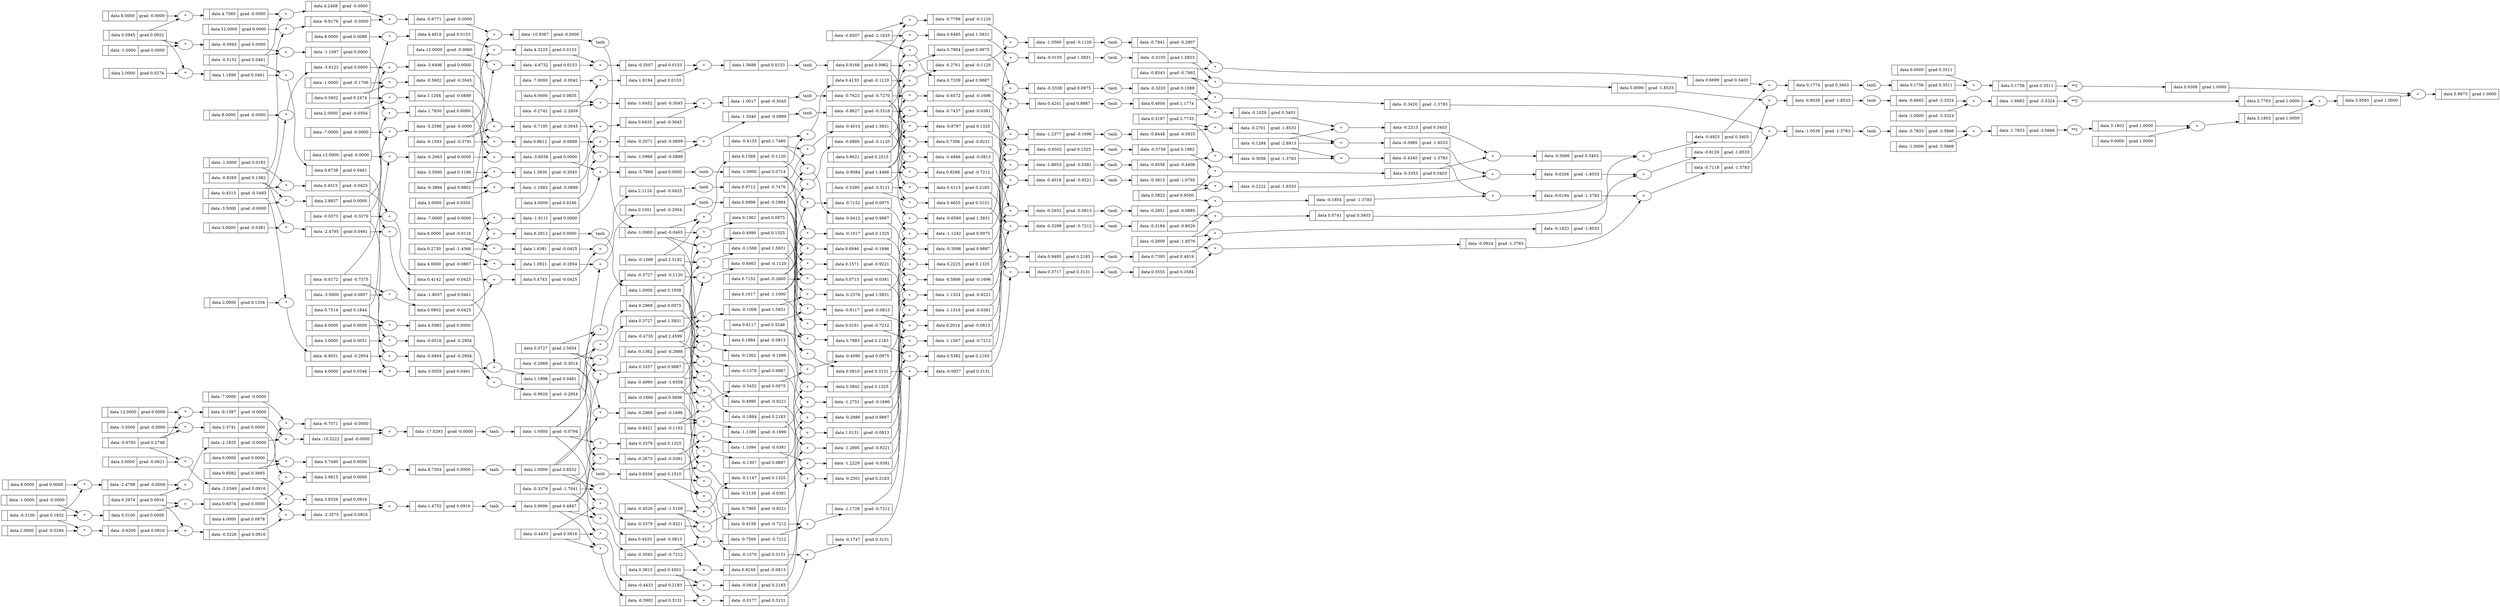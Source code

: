 digraph {
	graph [rankdir=LR]
	2348523422096 [label="{  | data -0.8117 | grad -0.0813 }" shape=record]
	"2348523422096*" [label="*"]
	"2348523422096*" -> 2348523422096
	2348523749840 [label="{  | data 4.7560 | grad -0.0000 }" shape=record]
	"2348523749840*" [label="*"]
	"2348523749840*" -> 2348523749840
	2348523750096 [label="{  | data -7.0000 | grad -0.0042 }" shape=record]
	2348523750224 [label="{  | data 8.7304 | grad 0.0000 }" shape=record]
	"2348523750224+" [label="+"]
	"2348523750224+" -> 2348523750224
	2348523750352 [label="{  | data 0.4241 | grad 0.9887 }" shape=record]
	"2348523750352+" [label="+"]
	"2348523750352+" -> 2348523750352
	2348523750480 [label="{  | data 2.3741 | grad 0.0000 }" shape=record]
	"2348523750480*" [label="*"]
	"2348523750480*" -> 2348523750480
	2348523750608 [label="{  | data -1.1242 | grad 0.0975 }" shape=record]
	"2348523750608+" [label="+"]
	"2348523750608+" -> 2348523750608
	2348523849040 [label="{  | data 2.0000 | grad -0.0504 }" shape=record]
	2348523750864 [label="{  | data 2.9815 | grad 0.0000 }" shape=record]
	"2348523750864+" [label="+"]
	"2348523750864+" -> 2348523750864
	2348523750992 [label="{  | data -0.1147 | grad 0.1325 }" shape=record]
	"2348523750992+" [label="+"]
	"2348523750992+" -> 2348523750992
	2348523751120 [label="{  | data 4.2408 | grad -0.0000 }" shape=record]
	"2348523751120+" [label="+"]
	"2348523751120+" -> 2348523751120
	2348523423632 [label="{  | data 1.0131 | grad -0.0813 }" shape=record]
	"2348523423632+" [label="+"]
	"2348523423632+" -> 2348523423632
	2348523751376 [label="{  | data -0.0937 | grad 0.3131 }" shape=record]
	"2348523751376+" [label="+"]
	"2348523751376+" -> 2348523751376
	2348523423760 [label="{  | data 0.0000 | grad 0.3511 }" shape=record]
	2348523751504 [label="{  | data 12.0000 | grad -0.0000 }" shape=record]
	2348523751760 [label="{  | data 0.3100 | grad 0.0000 }" shape=record]
	"2348523751760*" [label="*"]
	"2348523751760*" -> 2348523751760
	2348507040336 [label="{  | data 0.4142 | grad -0.0425 }" shape=record]
	"2348507040336+" [label="+"]
	"2348507040336+" -> 2348507040336
	2348523424912 [label="{  | data 0.0741 | grad 0.3403 }" shape=record]
	"2348523424912*" [label="*"]
	"2348523424912*" -> 2348523424912
	2348523752656 [label="{  | data 0.2969 | grad 0.0975 }" shape=record]
	"2348523752656*" [label="*"]
	"2348523752656*" -> 2348523752656
	2348523752720 [label="{  | data -4.6732 | grad 0.0153 }" shape=record]
	"2348523752720*" [label="*"]
	"2348523752720*" -> 2348523752720
	2348523425040 [label="{  | data 0.2014 | grad -0.0813 }" shape=record]
	"2348523425040+" [label="+"]
	"2348523425040+" -> 2348523425040
	2348523752784 [label="{  | data 0.3357 | grad 0.9887 }" shape=record]
	"2348523752784*" [label="*"]
	"2348523752784*" -> 2348523752784
	2348523425168 [label="{  | data 5.9873 | grad 1.0000 }" shape=record]
	"2348523425168+" [label="+"]
	"2348523425168+" -> 2348523425168
	2348523752912 [label="{  | data -0.4090 | grad 0.0975 }" shape=record]
	"2348523752912+" [label="+"]
	"2348523752912+" -> 2348523752912
	2348523425296 [label="{  | data -0.5666 | grad 0.3403 }" shape=record]
	"2348523425296+" [label="+"]
	"2348523425296+" -> 2348523425296
	2348523752976 [label="{  | data -1.0000 | grad 0.0714 }" shape=record]
	"2348523752976tanh" [label=tanh]
	"2348523752976tanh" -> 2348523752976
	2348523753040 [label="{  | data -1.1729 | grad -0.7212 }" shape=record]
	"2348523753040+" [label="+"]
	"2348523753040+" -> 2348523753040
	2348523753104 [label="{  | data -0.3184 | grad -0.8026 }" shape=record]
	"2348523753104tanh" [label=tanh]
	"2348523753104tanh" -> 2348523753104
	2348523753168 [label="{  | data -0.7833 | grad -3.5666 }" shape=record]
	"2348523753168tanh" [label=tanh]
	"2348523753168tanh" -> 2348523753168
	2348523753232 [label="{  | data 0.6074 | grad 0.0000 }" shape=record]
	"2348523753232+" [label="+"]
	"2348523753232+" -> 2348523753232
	2348523753296 [label="{  | data -0.3420 | grad -1.3783 }" shape=record]
	"2348523753296*" [label="*"]
	"2348523753296*" -> 2348523753296
	2348506877840 [label="{  | data -1.1097 | grad 0.0000 }" shape=record]
	"2348506877840+" [label="+"]
	"2348506877840+" -> 2348506877840
	2348523425744 [label="{  | data 0.1756 | grad 0.3511 }" shape=record]
	"2348523425744tanh" [label=tanh]
	"2348523425744tanh" -> 2348523425744
	2348509237264 [label="{  | data -0.6662 | grad -3.3324 }" shape=record]
	"2348509237264tanh" [label=tanh]
	"2348509237264tanh" -> 2348509237264
	2348523425808 [label="{  | data -0.3353 | grad 0.3403 }" shape=record]
	"2348523425808*" [label="*"]
	"2348523425808*" -> 2348523425808
	2348523753552 [label="{  | data 8.0000 | grad -0.0000 }" shape=record]
	2348523753616 [label="{  | data -1.1516 | grad -0.0381 }" shape=record]
	"2348523753616+" [label="+"]
	"2348523753616+" -> 2348523753616
	2348523753680 [label="{  | data -7.0000 | grad 0.0000 }" shape=record]
	2348523753744 [label="{  | data -7.0000 | grad -0.0000 }" shape=record]
	2348523753808 [label="{  | data -1.9111 | grad 0.0000 }" shape=record]
	"2348523753808*" [label="*"]
	"2348523753808*" -> 2348523753808
	2348523753872 [label="{  | data -1.8953 | grad -0.0381 }" shape=record]
	"2348523753872+" [label="+"]
	"2348523753872+" -> 2348523753872
	2348523426192 [label="{  | data -0.2313 | grad 0.3403 }" shape=record]
	"2348523426192+" [label="+"]
	"2348523426192+" -> 2348523426192
	2348523753936 [label="{  | data 0.0713 | grad -0.0381 }" shape=record]
	"2348523753936*" [label="*"]
	"2348523753936*" -> 2348523753936
	2348523754064 [label="{  | data 5.7490 | grad 0.0000 }" shape=record]
	"2348523754064*" [label="*"]
	"2348523754064*" -> 2348523754064
	2348523426384 [label="{  | data -0.1029 | grad 0.3403 }" shape=record]
	"2348523426384*" [label="*"]
	"2348523426384*" -> 2348523426384
	2348523754256 [label="{  | data -0.1854 | grad -1.3783 }" shape=record]
	"2348523754256*" [label="*"]
	"2348523754256*" -> 2348523754256
	2348523754320 [label="{  | data 8.0000 | grad 0.0086 }" shape=record]
	2348523754384 [label="{  | data -0.3338 | grad 0.0975 }" shape=record]
	"2348523754384+" [label="+"]
	"2348523754384+" -> 2348523754384
	2348523754448 [label="{  | data -0.3056 | grad -1.3783 }" shape=record]
	"2348523754448*" [label="*"]
	"2348523754448*" -> 2348523754448
	2348523754512 [label="{  | data -0.0177 | grad 0.3131 }" shape=record]
	"2348523754512+" [label="+"]
	"2348523754512+" -> 2348523754512
	2348523754704 [label="{  | data 6.0000 | grad 0.0000 }" shape=record]
	2348523754768 [label="{  | data -0.0924 | grad -1.3783 }" shape=record]
	"2348523754768*" [label="*"]
	"2348523754768*" -> 2348523754768
	2348523427152 [label="{  | data 0.1774 | grad 0.3403 }" shape=record]
	"2348523427152+" [label="+"]
	"2348523427152+" -> 2348523427152
	2348523754896 [label="{  | data -9.9179 | grad -0.0000 }" shape=record]
	"2348523754896*" [label="*"]
	"2348523754896*" -> 2348523754896
	2348523754960 [label="{  | data 12.0000 | grad 0.0000 }" shape=record]
	2348523755088 [label="{  | data -0.3299 | grad -0.7212 }" shape=record]
	"2348523755088+" [label="+"]
	"2348523755088+" -> 2348523755088
	2348523755216 [label="{  | data 0.9168 | grad 0.0962 }" shape=record]
	"2348523755216tanh" [label=tanh]
	"2348523755216tanh" -> 2348523755216
	2348523427536 [label="{  | data 0.1884 | grad -0.0813 }" shape=record]
	"2348523427536*" [label="*"]
	"2348523427536*" -> 2348523427536
	2348523427600 [label="{  | data -0.4946 | grad -0.0813 }" shape=record]
	"2348523427600*" [label="*"]
	"2348523427600*" -> 2348523427600
	2348523755344 [label="{  | data 0.0810 | grad 0.3131 }" shape=record]
	"2348523755344*" [label="*"]
	"2348523755344*" -> 2348523755344
	2348523427664 [label="{  | data 0.8248 | grad -0.0813 }" shape=record]
	"2348523427664+" [label="+"]
	"2348523427664+" -> 2348523427664
	2348523755408 [label="{  | data -1.1567 | grad -0.7212 }" shape=record]
	"2348523755408+" [label="+"]
	"2348523755408+" -> 2348523755408
	2348523427728 [label="{  | data -0.8787 | grad 0.1325 }" shape=record]
	"2348523427728*" [label="*"]
	"2348523427728*" -> 2348523427728
	2348523755472 [label="{  | data -10.9367 | grad -0.0000 }" shape=record]
	"2348523755472+" [label="+"]
	"2348523755472+" -> 2348523755472
	2348523755536 [label="{  | data -3.8558 | grad 0.0000 }" shape=record]
	"2348523755536+" [label="+"]
	"2348523755536+" -> 2348523755536
	2348512647248 [label="{  | data 0.6946 | grad -0.1696 }" shape=record]
	"2348512647248*" [label="*"]
	"2348512647248*" -> 2348512647248
	2348523755600 [label="{  | data -5.2596 | grad -0.0000 }" shape=record]
	"2348523755600*" [label="*"]
	"2348523755600*" -> 2348523755600
	2348523755664 [label="{  | data -0.1307 | grad 0.9887 }" shape=record]
	"2348523755664*" [label="*"]
	"2348523755664*" -> 2348523755664
	2348523755728 [label="{  | data -1.0000 | grad 0.0000 }" shape=record]
	2348523428048 [label="{  | data -0.7841 | grad -0.2907 }" shape=record]
	"2348523428048tanh" [label=tanh]
	"2348523428048tanh" -> 2348523428048
	2348523755792 [label="{  | data -0.4340 | grad -1.3783 }" shape=record]
	"2348523755792+" [label="+"]
	"2348523755792+" -> 2348523755792
	2348523755856 [label="{  | data -0.7118 | grad -1.3783 }" shape=record]
	"2348523755856+" [label="+"]
	"2348523755856+" -> 2348523755856
	2348523755920 [label="{  | data 0.3717 | grad 0.3131 }" shape=record]
	"2348523755920+" [label="+"]
	"2348523755920+" -> 2348523755920
	2348523428240 [label="{  | data -0.4925 | grad 0.3403 }" shape=record]
	"2348523428240+" [label="+"]
	"2348523428240+" -> 2348523428240
	2348523755984 [label="{  | data -5.6771 | grad -0.0000 }" shape=record]
	"2348523755984+" [label="+"]
	"2348523755984+" -> 2348523755984
	2348523756048 [label="{  | data -0.6194 | grad -1.3783 }" shape=record]
	"2348523756048+" [label="+"]
	"2348523756048+" -> 2348523756048
	2348523756176 [label="{  | data -0.5452 | grad 0.0975 }" shape=record]
	"2348523756176+" [label="+"]
	"2348523756176+" -> 2348523756176
	2348523756240 [label="{  | data -0.7569 | grad -0.7212 }" shape=record]
	"2348523756240+" [label="+"]
	"2348523756240+" -> 2348523756240
	2348523756304 [label="{  | data -0.7152 | grad 0.0975 }" shape=record]
	"2348523756304*" [label="*"]
	"2348523756304*" -> 2348523756304
	2348523756496 [label="{  | data -3.6122 | grad 0.0000 }" shape=record]
	"2348523756496*" [label="*"]
	"2348523756496*" -> 2348523756496
	2348523756560 [label="{  | data 0.0161 | grad -0.7212 }" shape=record]
	"2348523756560*" [label="*"]
	"2348523756560*" -> 2348523756560
	2348522150992 [label="{  | data 1.0000 | grad 0.1938 }" shape=record]
	"2348522150992tanh" [label=tanh]
	"2348522150992tanh" -> 2348522150992
	2348523756624 [label="{  | data 0.4655 | grad 0.3131 }" shape=record]
	"2348523756624*" [label="*"]
	"2348523756624*" -> 2348523756624
	2348523363536 [label="{  | data 0.2974 | grad 0.0916 }" shape=record]
	2348522151120 [label="{  | data 1.7830 | grad 0.0000 }" shape=record]
	"2348522151120+" [label="+"]
	"2348522151120+" -> 2348522151120
	2348523756816 [label="{  | data 0.3379 | grad 0.1325 }" shape=record]
	"2348523756816*" [label="*"]
	"2348523756816*" -> 2348523756816
	2348523756880 [label="{  | data 0.3555 | grad 0.3584 }" shape=record]
	"2348523756880tanh" [label=tanh]
	"2348523756880tanh" -> 2348523756880
	2348523756944 [label="{  | data 0.7904 | grad 0.0975 }" shape=record]
	"2348523756944*" [label="*"]
	"2348523756944*" -> 2348523756944
	2348523757008 [label="{  | data -0.1570 | grad 0.3131 }" shape=record]
	"2348523757008*" [label="*"]
	"2348523757008*" -> 2348523757008
	2348523757072 [label="{  | data 0.4004 | grad 1.1774 }" shape=record]
	"2348523757072tanh" [label=tanh]
	"2348523757072tanh" -> 2348523757072
	2348523757136 [label="{  | data -0.2063 | grad 0.0000 }" shape=record]
	"2348523757136*" [label="*"]
	"2348523757136*" -> 2348523757136
	2348523757264 [label="{  | data 0.7339 | grad 0.9887 }" shape=record]
	"2348523757264*" [label="*"]
	"2348523757264*" -> 2348523757264
	2348523429648 [label="{  | data -1.7833 | grad -3.5666 }" shape=record]
	"2348523429648+" [label="+"]
	"2348523429648+" -> 2348523429648
	2348523757328 [label="{  | data 8.0000 | grad -0.0000 }" shape=record]
	2348523429712 [label="{  | data 3.1802 | grad 1.0000 }" shape=record]
	"2348523429712+" [label="+"]
	"2348523429712+" -> 2348523429712
	2348523757392 [label="{  | data -0.3098 | grad 0.9887 }" shape=record]
	"2348523757392+" [label="+"]
	"2348523757392+" -> 2348523757392
	2348523757456 [label="{  | data 4.3225 | grad 0.0153 }" shape=record]
	"2348523757456+" [label="+"]
	"2348523757456+" -> 2348523757456
	2348523757584 [label="{  | data -1.1094 | grad -0.0381 }" shape=record]
	"2348523757584+" [label="+"]
	"2348523757584+" -> 2348523757584
	2348523757776 [label="{  | data 4.4818 | grad 0.0153 }" shape=record]
	"2348523757776*" [label="*"]
	"2348523757776*" -> 2348523757776
	2348523757904 [label="{  | data -0.0412 | grad 0.9887 }" shape=record]
	"2348523757904*" [label="*"]
	"2348523757904*" -> 2348523757904
	2348523758032 [label="{  | data -5.7669 | grad 0.0000 }" shape=record]
	"2348523758032+" [label="+"]
	"2348523758032+" -> 2348523758032
	2348523430352 [label="{  | data -0.7799 | grad -0.1120 }" shape=record]
	"2348523430352*" [label="*"]
	"2348523430352*" -> 2348523430352
	2348523856400 [label="{  | data 2.0000 | grad -0.0284 }" shape=record]
	2348523430416 [label="{  | data 0.6699 | grad 0.3403 }" shape=record]
	"2348523430416*" [label="*"]
	"2348523430416*" -> 2348523430416
	2348523430544 [label="{  | data -0.2761 | grad -0.1120 }" shape=record]
	"2348523430544+" [label="+"]
	"2348523430544+" -> 2348523430544
	2348523758288 [label="{  | data -0.5758 | grad 0.1982 }" shape=record]
	"2348523758288tanh" [label=tanh]
	"2348523758288tanh" -> 2348523758288
	2348522152720 [label="{  | data 6.2912 | grad 0.0000 }" shape=record]
	"2348522152720+" [label="+"]
	"2348522152720+" -> 2348522152720
	2348523758352 [label="{  | data -0.3220 | grad 0.1088 }" shape=record]
	"2348523758352tanh" [label=tanh]
	"2348523758352tanh" -> 2348523758352
	2348523758480 [label="{  | data -3.6496 | grad 0.0000 }" shape=record]
	"2348523758480+" [label="+"]
	"2348523758480+" -> 2348523758480
	2348523758544 [label="{  | data -0.3992 | grad 0.3131 }" shape=record]
	"2348523758544*" [label="*"]
	"2348523758544*" -> 2348523758544
	2348523758672 [label="{  | data -0.3507 | grad 0.0153 }" shape=record]
	"2348523758672+" [label="+"]
	"2348523758672+" -> 2348523758672
	2348523431056 [label="{  | data 0.0000 | grad 1.0000 }" shape=record]
	2348523431184 [label="{  | data -1.0000 | grad -3.3324 }" shape=record]
	2348523758864 [label="{  | data -0.9558 | grad -0.4406 }" shape=record]
	"2348523758864tanh" [label=tanh]
	"2348523758864tanh" -> 2348523758864
	2348523758928 [label="{  | data -1.2229 | grad -0.0381 }" shape=record]
	"2348523758928+" [label="+"]
	"2348523758928+" -> 2348523758928
	2348523431376 [label="{  | data 2.7763 | grad 1.0000 }" shape=record]
	"2348523431376**2" [label="**2"]
	"2348523431376**2" -> 2348523431376
	2348523759120 [label="{  | data -0.3043 | grad -0.7212 }" shape=record]
	"2348523759120*" [label="*"]
	"2348523759120*" -> 2348523759120
	2348523431440 [label="{  | data 0.0308 | grad 1.0000 }" shape=record]
	"2348523431440**2" [label="**2"]
	"2348523431440**2" -> 2348523431440
	2348523431568 [label="{  | data -1.0560 | grad -0.1120 }" shape=record]
	"2348523431568+" [label="+"]
	"2348523431568+" -> 2348523431568
	2348523431632 [label="{  | data -0.8463 | grad -0.1120 }" shape=record]
	"2348523431632+" [label="+"]
	"2348523431632+" -> 2348523431632
	2348523431696 [label="{  | data 3.1802 | grad 1.0000 }" shape=record]
	"2348523431696**2" [label="**2"]
	"2348523431696**2" -> 2348523431696
	2348523202384 [label="{  | data 12.0000 | grad 0.0000 }" shape=record]
	2348523759504 [label="{  | data -1.0000 | grad -0.0000 }" shape=record]
	2348523202448 [label="{  | data -10.3222 | grad -0.0000 }" shape=record]
	"2348523202448+" [label="+"]
	"2348523202448+" -> 2348523202448
	2348523431824 [label="{  | data -0.3727 | grad -0.1120 }" shape=record]
	"2348523431824*" [label="*"]
	"2348523431824*" -> 2348523431824
	2348523759568 [label="{  | data 12.0000 | grad -0.0060 }" shape=record]
	2348523431888 [label="{  | data -0.2932 | grad -0.0813 }" shape=record]
	"2348523431888+" [label="+"]
	"2348523431888+" -> 2348523431888
	2348523431952 [label="{  | data 5.9565 | grad 1.0000 }" shape=record]
	"2348523431952+" [label="+"]
	"2348523431952+" -> 2348523431952
	2348523759632 [label="{  | data -3.5000 | grad -0.0000 }" shape=record]
	2348523202640 [label="{  | data -7.0000 | grad -0.0000 }" shape=record]
	2348523432016 [label="{  | data -0.6562 | grad 0.1325 }" shape=record]
	"2348523432016+" [label="+"]
	"2348523432016+" -> 2348523432016
	2348523432144 [label="{  | data 0.1568 | grad -0.1120 }" shape=record]
	"2348523432144*" [label="*"]
	"2348523432144*" -> 2348523432144
	2348522154256 [label="{  | data -1.0000 | grad 0.0192 }" shape=record]
	2348523432208 [label="{  | data -0.2851 | grad -0.0885 }" shape=record]
	"2348523432208tanh" [label=tanh]
	"2348523432208tanh" -> 2348523432208
	2348523202960 [label="{  | data -8.1397 | grad -0.0000 }" shape=record]
	"2348523202960*" [label="*"]
	"2348523202960*" -> 2348523202960
	2348523432336 [label="{  | data 0.4433 | grad -0.0813 }" shape=record]
	"2348523432336*" [label="*"]
	"2348523432336*" -> 2348523432336
	2348523432592 [label="{  | data -1.6662 | grad -3.3324 }" shape=record]
	"2348523432592+" [label="+"]
	"2348523432592+" -> 2348523432592
	2348523203216 [label="{  | data 0.0090 | grad -1.8533 }" shape=record]
	"2348523203216*" [label="*"]
	"2348523203216*" -> 2348523203216
	2348518714000 [label="{  | data -0.5945 | grad 0.0000 }" shape=record]
	"2348518714000*" [label="*"]
	"2348518714000*" -> 2348518714000
	2348523203344 [label="{  | data -0.1923 | grad -1.8533 }" shape=record]
	"2348523203344*" [label="*"]
	"2348523203344*" -> 2348523203344
	2348523760528 [label="{  | data 0.1362 | grad 0.0975 }" shape=record]
	"2348523760528*" [label="*"]
	"2348523760528*" -> 2348523760528
	2348523203536 [label="{  | data 8.0000 | grad 0.0000 }" shape=record]
	2348523858960 [label="{  | data -1.1683 | grad -0.0899 }" shape=record]
	"2348523858960*" [label="*"]
	"2348523858960*" -> 2348523858960
	2348523760656 [label="{  | data 1.9194 | grad 0.0153 }" shape=record]
	"2348523760656*" [label="*"]
	"2348523760656*" -> 2348523760656
	2348523432976 [label="{  | data -0.6895 | grad -0.1120 }" shape=record]
	"2348523432976+" [label="+"]
	"2348523432976+" -> 2348523432976
	2348523859024 [label="{  | data 0.1001 | grad -0.2954 }" shape=record]
	"2348523859024+" [label="+"]
	"2348523859024+" -> 2348523859024
	2348523859088 [label="{  | data 3.0000 | grad 0.0350 }" shape=record]
	2348523760784 [label="{  | data 1.5688 | grad 0.0153 }" shape=record]
	"2348523760784+" [label="+"]
	"2348523760784+" -> 2348523760784
	2348523760912 [label="{  | data -1.0539 | grad -1.3783 }" shape=record]
	"2348523760912+" [label="+"]
	"2348523760912+" -> 2348523760912
	2348523859216 [label="{  | data 0.9612 | grad -0.0899 }" shape=record]
	"2348523859216+" [label="+"]
	"2348523859216+" -> 2348523859216
	2348523203856 [label="{  | data -2.1825 | grad -0.0000 }" shape=record]
	"2348523203856+" [label="+"]
	"2348523203856+" -> 2348523203856
	2348523859280 [label="{  | data -0.8627 | grad -0.3516 }" shape=record]
	"2348523859280tanh" [label=tanh]
	"2348523859280tanh" -> 2348523859280
	2348523859344 [label="{  | data 1.1204 | grad -0.0899 }" shape=record]
	"2348523859344*" [label="*"]
	"2348523859344*" -> 2348523859344
	2348523204176 [label="{  | data -6.7071 | grad -0.0000 }" shape=record]
	"2348523204176*" [label="*"]
	"2348523204176*" -> 2348523204176
	2348523859600 [label="{  | data 0.9006 | grad 0.4847 }" shape=record]
	"2348523859600tanh" [label=tanh]
	"2348523859600tanh" -> 2348523859600
	2348523859728 [label="{  | data -2.3575 | grad 0.0916 }" shape=record]
	"2348523859728+" [label="+"]
	"2348523859728+" -> 2348523859728
	2348523859920 [label="{  | data -2.0349 | grad 0.0916 }" shape=record]
	"2348523859920*" [label="*"]
	"2348523859920*" -> 2348523859920
	2348523204624 [label="{  | data -17.0293 | grad -0.0000 }" shape=record]
	"2348523204624+" [label="+"]
	"2348523204624+" -> 2348523204624
	2348523860240 [label="{  | data 0.8336 | grad 0.1510 }" shape=record]
	"2348523860240tanh" [label=tanh]
	"2348523860240tanh" -> 2348523860240
	2348523205008 [label="{  | data -0.2222 | grad -1.8533 }" shape=record]
	"2348523205008*" [label="*"]
	"2348523205008*" -> 2348523205008
	2348523762192 [label="{  | data -0.1135 | grad -0.0381 }" shape=record]
	"2348523762192*" [label="*"]
	"2348523762192*" -> 2348523762192
	2348523205136 [label="{  | data -1.0000 | grad -0.0794 }" shape=record]
	"2348523205136tanh" [label=tanh]
	"2348523205136tanh" -> 2348523205136
	2348523860560 [label="{  | data -0.6200 | grad 0.0916 }" shape=record]
	"2348523860560*" [label="*"]
	"2348523860560*" -> 2348523860560
	2348523762320 [label="{  | data 1.0000 | grad 0.8552 }" shape=record]
	"2348523762320tanh" [label=tanh]
	"2348523762320tanh" -> 2348523762320
	2348523434640 [label="{  | data 0.4133 | grad -0.1120 }" shape=record]
	"2348523434640*" [label="*"]
	"2348523434640*" -> 2348523434640
	2348522156816 [label="{  | data 0.9712 | grad -0.7476 }" shape=record]
	"2348522156816tanh" [label=tanh]
	"2348522156816tanh" -> 2348522156816
	2348523356112 [label="{  | data 0.9495 | grad 0.2183 }" shape=record]
	"2348523356112+" [label="+"]
	"2348523356112+" -> 2348523356112
	2348523762448 [label="{  | data -0.4159 | grad -0.7212 }" shape=record]
	"2348523762448*" [label="*"]
	"2348523762448*" -> 2348523762448
	2348523205456 [label="{  | data -0.8129 | grad -1.8533 }" shape=record]
	"2348523205456+" [label="+"]
	"2348523205456+" -> 2348523205456
	2348512523152 [label="{  | data -0.6783 | grad 0.2748 }" shape=record]
	2348523205648 [label="{  | data -0.8039 | grad -1.8533 }" shape=record]
	"2348523205648+" [label="+"]
	"2348523205648+" -> 2348523205648
	2348523762704 [label="{  | data -0.2673 | grad -0.0381 }" shape=record]
	"2348523762704*" [label="*"]
	"2348523762704*" -> 2348523762704
	2348523435152 [label="{  | data 0.1756 | grad 0.3511 }" shape=record]
	"2348523435152+" [label="+"]
	"2348523435152+" -> 2348523435152
	2348523205840 [label="{  | data -0.6206 | grad -1.8533 }" shape=record]
	"2348523205840+" [label="+"]
	"2348523205840+" -> 2348523205840
	2348523861200 [label="{  | data 1.4752 | grad 0.0916 }" shape=record]
	"2348523861200+" [label="+"]
	"2348523861200+" -> 2348523861200
	2348523763088 [label="{  | data 0.8268 | grad -0.7212 }" shape=record]
	"2348523763088*" [label="*"]
	"2348523763088*" -> 2348523763088
	2348523861456 [label="{  | data -1.0000 | grad -3.5666 }" shape=record]
	2348522157584 [label="{  | data 2.8927 | grad 0.0000 }" shape=record]
	"2348522157584*" [label="*"]
	"2348522157584*" -> 2348522157584
	2348523763344 [label="{  | data -0.1378 | grad 0.9887 }" shape=record]
	"2348523763344+" [label="+"]
	"2348523763344+" -> 2348523763344
	2348523861712 [label="{  | data 3.8326 | grad 0.0916 }" shape=record]
	"2348523861712*" [label="*"]
	"2348523861712*" -> 2348523861712
	2348512655248 [label="{  | data -0.5806 | grad -0.1696 }" shape=record]
	"2348512655248+" [label="+"]
	"2348512655248+" -> 2348512655248
	2348523861968 [label="{  | data 3.0000 | grad -0.0621 }" shape=record]
	2348523862032 [label="{  | data 4.0000 | grad -0.0807 }" shape=record]
	2348523763728 [label="{  | data -0.7437 | grad -0.0381 }" shape=record]
	"2348523763728*" [label="*"]
	"2348523763728*" -> 2348523763728
	2348523763856 [label="{  | data -0.1747 | grad 0.3131 }" shape=record]
	"2348523763856+" [label="+"]
	"2348523763856+" -> 2348523763856
	2348523763984 [label="{  | data -0.2686 | grad 0.9887 }" shape=record]
	"2348523763984+" [label="+"]
	"2348523763984+" -> 2348523763984
	2348523862416 [label="{  | data -0.9920 | grad -0.2954 }" shape=record]
	"2348523862416+" [label="+"]
	"2348523862416+" -> 2348523862416
	2348523862480 [label="{  | data -0.0516 | grad -0.2954 }" shape=record]
	"2348523862480*" [label="*"]
	"2348523862480*" -> 2348523862480
	2348523862608 [label="{  | data 3.0000 | grad 0.0051 }" shape=record]
	2348523207312 [label="{  | data -2.4799 | grad -0.0000 }" shape=record]
	"2348523207312*" [label="*"]
	"2348523207312*" -> 2348523207312
	2348523862672 [label="{  | data -0.9031 | grad -0.2954 }" shape=record]
	"2348523862672*" [label="*"]
	"2348523862672*" -> 2348523862672
	2348523862736 [label="{  | data 2.0000 | grad 0.1334 }" shape=record]
	2348523207376 [label="{  | data -1.0000 | grad -0.0465 }" shape=record]
	"2348523207376tanh" [label=tanh]
	"2348523207376tanh" -> 2348523207376
	2348523862800 [label="{  | data 1.0921 | grad -0.2954 }" shape=record]
	"2348523862800*" [label="*"]
	"2348523862800*" -> 2348523862800
	2348523862864 [label="{  | data -0.9404 | grad -0.2954 }" shape=record]
	"2348523862864+" [label="+"]
	"2348523862864+" -> 2348523862864
	2348523862992 [label="{  | data 2.0000 | grad 0.0274 }" shape=record]
	2348523764752 [label="{  | data -1.3040 | grad -0.0899 }" shape=record]
	"2348523764752+" [label="+"]
	"2348523764752+" -> 2348523764752
	2348523863056 [label="{  | data 1.1998 | grad 0.0461 }" shape=record]
	"2348523863056+" [label="+"]
	"2348523863056+" -> 2348523863056
	2348523863120 [label="{  | data 0.0998 | grad -0.2984 }" shape=record]
	"2348523863120tanh" [label=tanh]
	"2348523863120tanh" -> 2348523863120
	2348523207952 [label="{  | data -0.2701 | grad -1.8533 }" shape=record]
	"2348523207952*" [label="*"]
	"2348523207952*" -> 2348523207952
	2348523863376 [label="{  | data -0.3226 | grad 0.0916 }" shape=record]
	"2348523863376+" [label="+"]
	"2348523863376+" -> 2348523863376
	2348523863440 [label="{  | data 0.6738 | grad 0.0461 }" shape=record]
	"2348523863440+" [label="+"]
	"2348523863440+" -> 2348523863440
	2348523208208 [label="{  | data -0.3985 | grad -1.8533 }" shape=record]
	"2348523208208+" [label="+"]
	"2348523208208+" -> 2348523208208
	2348523863568 [label="{  | data 3.0055 | grad 0.0461 }" shape=record]
	"2348523863568*" [label="*"]
	"2348523863568*" -> 2348523863568
	2348523863632 [label="{  | data -2.4795 | grad 0.0461 }" shape=record]
	"2348523863632*" [label="*"]
	"2348523863632*" -> 2348523863632
	2348522159824 [label="{  | data 4.5082 | grad 0.0000 }" shape=record]
	"2348522159824*" [label="*"]
	"2348522159824*" -> 2348522159824
	2348523863760 [label="{  | data 1.1890 | grad 0.0461 }" shape=record]
	"2348523863760*" [label="*"]
	"2348523863760*" -> 2348523863760
	2348523372304 [label="{  | data 0.9582 | grad 0.3665 }" shape=record]
	2348523863824 [label="{  | data 3.0000 | grad -0.0381 }" shape=record]
	2348523372368 [label="{  | data -0.3100 | grad 0.1832 }" shape=record]
	2348523863888 [label="{  | data -1.8057 | grad 0.0461 }" shape=record]
	"2348523863888+" [label="+"]
	"2348523863888+" -> 2348523863888
	2348523863952 [label="{  | data 4.0000 | grad 0.0878 }" shape=record]
	2348522160016 [label="{  | data -3.5000 | grad -0.0000 }" shape=record]
	2348523864016 [label="{  | data 4.0000 | grad 0.0346 }" shape=record]
	2348522160080 [label="{  | data 6.0000 | grad 0.0000 }" shape=record]
	2348519047312 [label="{  | data -0.5152 | grad 0.0461 }" shape=record]
	2348523307472 [label="{  | data -1.0000 | grad -0.1706 }" shape=record]
	2348518819408 [label="{  | data 0.2730 | grad -1.4366 }" shape=record]
	2348507940816 [label="{  | data -0.8265 | grad 0.1382 }" shape=record]
	2348523309136 [label="{  | data -1.2751 | grad -0.1696 }" shape=record]
	"2348523309136+" [label="+"]
	"2348523309136+" -> 2348523309136
	2348522523088 [label="{  | data -0.8421 | grad -0.1102 }" shape=record]
	2348522523216 [label="{  | data 0.5602 | grad 0.2474 }" shape=record]
	2348523309648 [label="{  | data -0.7195 | grad -0.3045 }" shape=record]
	"2348523309648+" [label="+"]
	"2348523309648+" -> 2348523309648
	2348522523728 [label="{  | data -0.1593 | grad -0.3791 }" shape=record]
	2348518821456 [label="{  | data -0.0373 | grad -0.3379 }" shape=record]
	2348522525008 [label="{  | data -0.2742 | grad -2.2939 }" shape=record]
	2348523311440 [label="{  | data -0.2969 | grad -0.1696 }" shape=record]
	"2348523311440*" [label="*"]
	"2348523311440*" -> 2348523311440
	2348522525200 [label="{  | data -0.3379 | grad -1.7041 }" shape=record]
	2348507943504 [label="{  | data 0.5945 | grad 0.0922 }" shape=record]
	2348522525328 [label="{  | data 0.1617 | grad -1.1000 }" shape=record]
	2348522525392 [label="{  | data -0.2969 | grad -0.3014 }" shape=record]
	2348518954256 [label="{  | data 0.4990 | grad 0.1325 }" shape=record]
	"2348518954256*" [label="*"]
	"2348518954256*" -> 2348518954256
	2348518889552 [label="{  | data 4.0000 | grad 0.0246 }" shape=record]
	2348518955344 [label="{  | data 0.3842 | grad 0.1325 }" shape=record]
	"2348518955344+" [label="+"]
	"2348518955344+" -> 2348518955344
	2348518955856 [label="{  | data -0.1617 | grad 0.1325 }" shape=record]
	"2348518955856*" [label="*"]
	"2348518955856*" -> 2348518955856
	2348523314064 [label="{  | data -1.6452 | grad -0.3045 }" shape=record]
	"2348523314064*" [label="*"]
	"2348523314064*" -> 2348523314064
	2348523314512 [label="{  | data 6.0000 | grad 0.0835 }" shape=record]
	2348522528592 [label="{  | data -0.4433 | grad 0.5816 }" shape=record]
	2348523315408 [label="{  | data 0.0602 | grad -0.0425 }" shape=record]
	"2348523315408*" [label="*"]
	"2348523315408*" -> 2348523315408
	2348523315728 [label="{  | data -3.5000 | grad 0.1186 }" shape=record]
	2348523315984 [label="{  | data -3.5000 | grad 0.0007 }" shape=record]
	2348523643792 [label="{  | data 0.2225 | grad 0.1325 }" shape=record]
	"2348523643792+" [label="+"]
	"2348523643792+" -> 2348523643792
	2348523316560 [label="{  | data 0.6435 | grad -0.3045 }" shape=record]
	"2348523316560+" [label="+"]
	"2348523316560+" -> 2348523316560
	2348522530128 [label="{  | data -0.1362 | grad -0.2988 }" shape=record]
	2348523316624 [label="{  | data 1.6381 | grad -0.0425 }" shape=record]
	"2348523316624*" [label="*"]
	"2348523316624*" -> 2348523316624
	2348522530192 [label="{  | data 0.7152 | grad -0.2660 }" shape=record]
	2348522531088 [label="{  | data 0.8117 | grad 0.3246 }" shape=record]
	2348485863760 [label="{  | data 0.4515 | grad -0.0425 }" shape=record]
	"2348485863760*" [label="*"]
	"2348485863760*" -> 2348485863760
	2348523317968 [label="{  | data 1.3630 | grad -0.3045 }" shape=record]
	"2348523317968*" [label="*"]
	"2348523317968*" -> 2348523317968
	2348522531856 [label="{  | data -0.3894 | grad 0.9801 }" shape=record]
	2348522532688 [label="{  | data -0.9584 | grad 1.4466 }" shape=record]
	2348523352080 [label="{  | data -0.2600 | grad -1.9576 }" shape=record]
	2348522532880 [label="{  | data -0.4990 | grad -1.6558 }" shape=record]
	2348523352208 [label="{  | data -0.1568 | grad 2.5192 }" shape=record]
	2348523352272 [label="{  | data -0.2501 | grad 0.2183 }" shape=record]
	"2348523352272+" [label="+"]
	"2348523352272+" -> 2348523352272
	2348522533072 [label="{  | data -0.1884 | grad 0.5606 }" shape=record]
	2348523352336 [label="{  | data -0.7905 | grad -0.9221 }" shape=record]
	"2348523352336+" [label="+"]
	"2348523352336+" -> 2348523352336
	2348523319696 [label="{  | data 6.0000 | grad -0.0116 }" shape=record]
	2348523352464 [label="{  | data -0.8507 | grad -2.1625 }" shape=record]
	2348523352528 [label="{  | data 0.3197 | grad 2.7735 }" shape=record]
	2348523352720 [label="{  | data 0.3727 | grad 1.5831 }" shape=record]
	"2348523352720*" [label="*"]
	"2348523352720*" -> 2348523352720
	2348523352784 [label="{  | data -0.4735 | grad 2.4599 }" shape=record]
	2348518896400 [label="{  | data -1.0968 | grad -0.0899 }" shape=record]
	"2348518896400*" [label="*"]
	"2348518896400*" -> 2348518896400
	2348523320144 [label="{  | data -0.1362 | grad -0.1696 }" shape=record]
	"2348523320144*" [label="*"]
	"2348523320144*" -> 2348523320144
	2348523352976 [label="{  | data 0.6485 | grad 1.5831 }" shape=record]
	"2348523352976*" [label="*"]
	"2348523352976*" -> 2348523352976
	2348523353040 [label="{  | data 0.5823 | grad 0.9500 }" shape=record]
	2348523353296 [label="{  | data -0.4990 | grad -0.9221 }" shape=record]
	"2348523353296*" [label="*"]
	"2348523353296*" -> 2348523353296
	2348523353424 [label="{  | data -0.4018 | grad -0.9221 }" shape=record]
	"2348523353424+" [label="+"]
	"2348523353424+" -> 2348523353424
	2348523353488 [label="{  | data -0.4433 | grad 0.2183 }" shape=record]
	"2348523353488*" [label="*"]
	"2348523353488*" -> 2348523353488
	2348523353552 [label="{  | data 0.3727 | grad 2.5854 }" shape=record]
	2348523320784 [label="{  | data -0.8448 | grad -0.5925 }" shape=record]
	"2348523320784tanh" [label=tanh]
	"2348523320784tanh" -> 2348523320784
	2348523353616 [label="{  | data -0.3379 | grad -0.9221 }" shape=record]
	"2348523353616*" [label="*"]
	"2348523353616*" -> 2348523353616
	2348522534480 [label="{  | data -0.5395 | grad -0.5111 }" shape=record]
	2348523353680 [label="{  | data -0.3815 | grad -1.0792 }" shape=record]
	"2348523353680tanh" [label=tanh]
	"2348523353680tanh" -> 2348523353680
	2348523353744 [label="{  | data -0.4133 | grad 1.7480 }" shape=record]
	2348523353872 [label="{  | data -0.1008 | grad 1.5831 }" shape=record]
	"2348523353872+" [label="+"]
	"2348523353872+" -> 2348523353872
	2348523354000 [label="{  | data -0.1568 | grad 1.5831 }" shape=record]
	"2348523354000*" [label="*"]
	"2348523354000*" -> 2348523354000
	2348522534864 [label="{  | data 0.8621 | grad 0.2515 }" shape=record]
	2348523354064 [label="{  | data 0.7306 | grad -0.9221 }" shape=record]
	"2348523354064*" [label="*"]
	"2348523354064*" -> 2348523354064
	2348523354128 [label="{  | data 0.7883 | grad 0.2183 }" shape=record]
	"2348523354128*" [label="*"]
	"2348523354128*" -> 2348523354128
	2348523321488 [label="{  | data -1.1389 | grad -0.1696 }" shape=record]
	"2348523321488+" [label="+"]
	"2348523321488+" -> 2348523321488
	2348523321616 [label="{  | data 0.4743 | grad -0.0425 }" shape=record]
	"2348523321616+" [label="+"]
	"2348523321616+" -> 2348523321616
	2348519061776 [label="{  | data -0.4515 | grad -0.5483 }" shape=record]
	2348523321744 [label="{  | data -0.5602 | grad -0.3045 }" shape=record]
	"2348523321744*" [label="*"]
	"2348523321744*" -> 2348523321744
	2348523354512 [label="{  | data 0.4113 | grad 0.2183 }" shape=record]
	"2348523354512*" [label="*"]
	"2348523354512*" -> 2348523354512
	2348523354576 [label="{  | data 0.5382 | grad 0.2183 }" shape=record]
	"2348523354576+" [label="+"]
	"2348523354576+" -> 2348523354576
	2348522535376 [label="{  | data -0.4526 | grad -1.5109 }" shape=record]
	2348523354640 [label="{  | data -0.4014 | grad 1.5831 }" shape=record]
	"2348523354640*" [label="*"]
	"2348523354640*" -> 2348523354640
	2348523321872 [label="{  | data -0.7623 | grad -0.7270 }" shape=record]
	"2348523321872tanh" [label=tanh]
	"2348523321872tanh" -> 2348523321872
	2348523354704 [label="{  | data 0.1571 | grad -0.9221 }" shape=record]
	"2348523354704*" [label="*"]
	"2348523354704*" -> 2348523354704
	2348523354768 [label="{  | data -0.1884 | grad 0.2183 }" shape=record]
	"2348523354768*" [label="*"]
	"2348523354768*" -> 2348523354768
	2348518865552 [label="{  | data -0.6572 | grad -0.1696 }" shape=record]
	"2348518865552*" [label="*"]
	"2348518865552*" -> 2348518865552
	2348518898320 [label="{  | data -0.2071 | grad -0.0899 }" shape=record]
	"2348518898320+" [label="+"]
	"2348518898320+" -> 2348518898320
	2348523354832 [label="{  | data -0.0105 | grad 1.5831 }" shape=record]
	"2348523354832+" [label="+"]
	"2348523354832+" -> 2348523354832
	2348523322064 [label="{  | data -1.0017 | grad -0.3045 }" shape=record]
	"2348523322064+" [label="+"]
	"2348523322064+" -> 2348523322064
	2348523354896 [label="{  | data -1.1324 | grad -0.9221 }" shape=record]
	"2348523354896+" [label="+"]
	"2348523354896+" -> 2348523354896
	2348523354960 [label="{  | data -1.2377 | grad -0.1696 }" shape=record]
	"2348523354960+" [label="+"]
	"2348523354960+" -> 2348523354960
	2348523322256 [label="{  | data 2.1124 | grad -0.0425 }" shape=record]
	"2348523322256+" [label="+"]
	"2348523322256+" -> 2348523322256
	2348519062416 [label="{  | data 0.7514 | grad 0.1844 }" shape=record]
	2348523355024 [label="{  | data -0.0618 | grad 0.2183 }" shape=record]
	"2348523355024+" [label="+"]
	"2348523355024+" -> 2348523355024
	2348523355088 [label="{  | data 0.3815 | grad 0.4501 }" shape=record]
	2348523355216 [label="{  | data -0.0105 | grad 1.5833 }" shape=record]
	"2348523355216tanh" [label=tanh]
	"2348523355216tanh" -> 2348523355216
	2348523355280 [label="{  | data -0.6590 | grad 1.5831 }" shape=record]
	"2348523355280+" [label="+"]
	"2348523355280+" -> 2348523355280
	2348523355408 [label="{  | data -1.2895 | grad -0.9221 }" shape=record]
	"2348523355408+" [label="+"]
	"2348523355408+" -> 2348523355408
	2348523355472 [label="{  | data 0.7395 | grad 0.4819 }" shape=record]
	"2348523355472tanh" [label=tanh]
	"2348523355472tanh" -> 2348523355472
	2348523355728 [label="{  | data -0.2576 | grad 1.5831 }" shape=record]
	"2348523355728+" [label="+"]
	"2348523355728+" -> 2348523355728
	2348523355856 [label="{  | data -0.8543 | grad -0.7992 }" shape=record]
	2348523355984 [label="{  | data -0.1284 | grad -2.8913 }" shape=record]
	2348519063504 [label="{  | data -0.0172 | grad -0.7375 }" shape=record]
	2348523207376 -> "2348523427536*"
	2348523759504 -> "2348523751760*"
	2348523750352 -> "2348523757072tanh"
	2348523430544 -> "2348523431568+"
	2348522525200 -> "2348523756816*"
	2348523752720 -> "2348523758672+"
	2348512655248 -> "2348523354960+"
	2348507940816 -> "2348522157584*"
	2348523311440 -> "2348523321488+"
	2348523859600 -> "2348523762704*"
	2348523354704 -> "2348523354896+"
	2348523204176 -> "2348523204624+"
	2348522156816 -> "2348512647248*"
	2348523859600 -> "2348523752784*"
	2348523856400 -> "2348523860560*"
	2348523422096 -> "2348523425040+"
	2348523372368 -> "2348523860560*"
	2348523321616 -> "2348523322256+"
	2348523756496 -> "2348523758480+"
	2348523755664 -> "2348523763984+"
	2348523762320 -> "2348523352720*"
	2348518714000 -> "2348506877840+"
	2348523758672 -> "2348523760784+"
	2348519063504 -> "2348523757136*"
	2348523760784 -> "2348523755216tanh"
	2348523208208 -> "2348523205840+"
	2348523750608 -> "2348523754384+"
	2348523755600 -> "2348523755472+"
	2348523354960 -> "2348523320784tanh"
	2348523372368 -> "2348523207312*"
	2348519047312 -> "2348523751120+"
	2348522530128 -> "2348523762192*"
	2348523355472 -> "2348523203344*"
	2348523759120 -> "2348523756240+"
	2348523355216 -> "2348523203216*"
	2348523205840 -> "2348523205456+"
	2348523755536 -> "2348523758032+"
	2348523355728 -> "2348523355280+"
	2348522534864 -> "2348518865552*"
	2348522523216 -> "2348523321744*"
	2348523355088 -> "2348523427664+"
	2348523352208 -> "2348523432144*"
	2348522533072 -> "2348523757008*"
	2348523363536 -> "2348523203856+"
	2348522525008 -> "2348523760656*"
	2348523863824 -> "2348523863632*"
	2348523757136 -> "2348523755536+"
	2348523352784 -> "2348523431632+"
	2348523754448 -> "2348523755792+"
	2348523754064 -> "2348523750224+"
	2348523750096 -> "2348523760656*"
	2348523321872 -> "2348523352976*"
	2348523752656 -> "2348523756176+"
	2348523427600 -> "2348523431888+"
	2348523353552 -> "2348523431824*"
	2348523756816 -> "2348523750992+"
	2348523353040 -> "2348523205008*"
	2348523353488 -> "2348523355024+"
	2348523354640 -> "2348523355280+"
	2348523764752 -> "2348523859280tanh"
	2348523763856 -> "2348523751376+"
	2348523863120 -> "2348523756560*"
	2348518955344 -> "2348523643792+"
	2348523202384 -> "2348523202960*"
	2348523756304 -> "2348523750608+"
	2348523758928 -> "2348523753616+"
	2348522152720 -> "2348522150992tanh"
	2348523203536 -> "2348523207312*"
	2348522532880 -> "2348518954256*"
	2348523864016 -> "2348523863568*"
	2348523862032 -> "2348523862800*"
	2348523203216 -> "2348523205648+"
	2348523352720 -> "2348523353872+"
	2348523859920 -> "2348523859728+"
	2348523753040 -> "2348523755408+"
	2348523435152 -> "2348523431440**2"
	2348509237264 -> "2348523432592+"
	2348523758032 -> "2348523752976tanh"
	2348523754512 -> "2348523763856+"
	2348523372304 -> "2348523861712*"
	2348523860240 -> "2348523757008*"
	2348523758544 -> "2348523754512+"
	2348523859280 -> "2348523756624*"
	2348523352080 -> "2348523754768*"
	2348523755344 -> "2348523751376+"
	2348523863632 -> "2348523863888+"
	2348523754256 -> "2348523756048+"
	2348523205136 -> "2348523432336*"
	2348523430416 -> "2348523427152+"
	2348523355984 -> "2348523755792+"
	2348523757776 -> "2348523757456+"
	2348523760528 -> "2348523752912+"
	2348523763984 -> "2348523757392+"
	2348522531088 -> "2348523354128*"
	2348523863760 -> "2348523863440+"
	2348523353744 -> "2348523757904*"
	2348522530192 -> "2348512647248*"
	2348523431440 -> "2348523425168+"
	2348523353616 -> "2348523352336+"
	2348523861712 -> "2348523861200+"
	2348522523728 -> "2348523309648+"
	2348522525008 -> "2348523314064*"
	2348523320784 -> "2348523207952*"
	2348523863120 -> "2348523757904*"
	2348519063504 -> "2348523862480*"
	2348523431888 -> "2348523432208tanh"
	2348523755920 -> "2348523756880tanh"
	2348518819408 -> "2348523862800*"
	2348523352976 -> "2348523354832+"
	2348518954256 -> "2348518955344+"
	2348523432976 -> "2348523430544+"
	2348522535376 -> "2348523756240+"
	2348522525200 -> "2348523353616*"
	2348523205136 -> "2348523752656*"
	2348522533072 -> "2348523354768*"
	2348522534480 -> "2348523427600*"
	2348523859088 -> "2348523858960*"
	2348519047312 -> "2348523863440+"
	2348523321488 -> "2348523309136+"
	2348523204624 -> "2348523205136tanh"
	2348523862800 -> "2348523859024+"
	2348523428048 -> "2348523430416*"
	2348523860240 -> "2348523762448*"
	2348523863376 -> "2348523859728+"
	2348523759632 -> "2348523750480*"
	2348518819408 -> "2348523753808*"
	2348523425040 -> "2348523431888+"
	2348523432592 -> "2348523431376**2"
	2348522525392 -> "2348523311440*"
	2348523863888 -> "2348523863056+"
	2348523755472 -> "2348523207376tanh"
	2348523205136 -> "2348523756816*"
	2348523762704 -> "2348523757584+"
	2348522525200 -> "2348523759120*"
	2348523353040 -> "2348523425808*"
	2348523354512 -> "2348523356112+"
	2348523315408 -> "2348523321616+"
	2348523423632 -> "2348523425040+"
	2348519061776 -> "2348523756496*"
	2348523352208 -> "2348523755664*"
	2348522523216 -> "2348523859344*"
	2348523754704 -> "2348523754064*"
	2348523309648 -> "2348523316560+"
	2348523426192 -> "2348523425296+"
	2348523207312 -> "2348523203856+"
	2348523314512 -> "2348523314064*"
	2348523372304 -> "2348523754064*"
	2348523431952 -> "2348523425168+"
	2348522523088 -> "2348523321488+"
	2348523353040 -> "2348523754256*"
	2348523753232 -> "2348523750864+"
	2348523760656 -> "2348523760784+"
	2348523753808 -> "2348523758032+"
	2348523352784 -> "2348523763344+"
	2348523202448 -> "2348523204624+"
	2348523753680 -> "2348523753808*"
	2348523756240 -> "2348523753040+"
	2348522151120 -> "2348522152720+"
	2348523352080 -> "2348523424912*"
	2348523861968 -> "2348523859920*"
	2348523751120 -> "2348523755984+"
	2348522160080 -> "2348522159824*"
	2348523427152 -> "2348523425744tanh"
	2348507943504 -> "2348523749840*"
	2348523756944 -> "2348523754384+"
	2348522532688 -> "2348523763088*"
	2348523752976 -> "2348523434640*"
	2348522531088 -> "2348523422096*"
	2348523423760 -> "2348523435152+"
	2348523762448 -> "2348523753040+"
	2348522532688 -> "2348523427728*"
	2348523425296 -> "2348523428240+"
	2348523352464 -> "2348523352976*"
	2348522523088 -> "2348523756176+"
	2348523754384 -> "2348523758352tanh"
	2348523431696 -> "2348523429712+"
	2348523860240 -> "2348523755664*"
	2348518821456 -> "2348523862864+"
	2348523352080 -> "2348523203344*"
	2348523356112 -> "2348523355472tanh"
	2348523755216 -> "2348523756944*"
	2348523861456 -> "2348523429648+"
	2348523750480 -> "2348523750864+"
	2348523322064 -> "2348523321872tanh"
	2348522154256 -> "2348485863760*"
	2348518821456 -> "2348523758480+"
	2348523353744 -> "2348523354640*"
	2348522525392 -> "2348523752656*"
	2348523428240 -> "2348523427152+"
	2348523862992 -> "2348523863760*"
	2348523352464 -> "2348523757264*"
	2348523862864 -> "2348523862416+"
	2348518889552 -> "2348518896400*"
	2348523432208 -> "2348523424912*"
	2348522150992 -> "2348523353296*"
	2348522530128 -> "2348523760528*"
	2348523863120 -> "2348523755344*"
	2348523321744 -> "2348523309648+"
	2348523859216 -> "2348518898320+"
	2348523755216 -> "2348523430352*"
	2348522525328 -> "2348518955856*"
	2348523750992 -> "2348518955344+"
	2348523762320 -> "2348523311440*"
	2348523431824 -> "2348523431632+"
	2348522530192 -> "2348523753936*"
	2348523754768 -> "2348523755856+"
	2348523202960 -> "2348523202448+"
	2348523752784 -> "2348523763344+"
	2348523755792 -> "2348523756048+"
	2348523749840 -> "2348523751120+"
	2348523860240 -> "2348523762192*"
	2348522532880 -> "2348523762448*"
	2348522156816 -> "2348523354128*"
	2348523752912 -> "2348523750608+"
	2348523207952 -> "2348523208208+"
	2348523427728 -> "2348523432016+"
	2348522525328 -> "2348523756560*"
	2348523756176 -> "2348523752912+"
	2348519047312 -> "2348506877840+"
	2348522530192 -> "2348523756304*"
	2348523431568 -> "2348523428048tanh"
	2348523862608 -> "2348523862480*"
	2348523762320 -> "2348523353488*"
	2348523751504 -> "2348523757136*"
	2348523862416 -> "2348523859024+"
	2348522525392 -> "2348523762704*"
	2348523355024 -> "2348523352272+"
	2348523354832 -> "2348523355216tanh"
	2348523760912 -> "2348523753168tanh"
	2348523758864 -> "2348523754448*"
	2348518896400 -> "2348523764752+"
	2348522150992 -> "2348523320144*"
	2348518865552 -> "2348523354960+"
	2348523752976 -> "2348523756304*"
	2348519061776 -> "2348485863760*"
	2348522523088 -> "2348523757584+"
	2348523372368 -> "2348523751760*"
	2348523355984 -> "2348523426192+"
	2348523434640 -> "2348523430544+"
	2348523757456 -> "2348523758672+"
	2348523859280 -> "2348523763088*"
	2348523755216 -> "2348523427600*"
	2348523756624 -> "2348523755920+"
	2348523205648 -> "2348509237264tanh"
	2348523432144 -> "2348523432976+"
	2348507040336 -> "2348523321616+"
	2348523862480 -> "2348523862416+"
	2348523355088 -> "2348523754512+"
	2348523762192 -> "2348523758928+"
	2348523859280 -> "2348523757264*"
	2348523755984 -> "2348523755472+"
	2348523425808 -> "2348523425296+"
	2348523352272 -> "2348523354576+"
	2348523643792 -> "2348523432016+"
	2348523757008 -> "2348523763856+"
	2348523424912 -> "2348523428240+"
	2348523432336 -> "2348523427664+"
	2348522528592 -> "2348523432336*"
	2348523354000 -> "2348523355728+"
	2348523427664 -> "2348523423632+"
	2348522531856 -> "2348523317968*"
	2348519062416 -> "2348523863568*"
	2348523430352 -> "2348523431568+"
	2348522535376 -> "2348523750992+"
	2348523858960 -> "2348518898320+"
	2348522534480 -> "2348523756624*"
	2348523353552 -> "2348523352720*"
	2348523860560 -> "2348523863376+"
	2348523353296 -> "2348523355408+"
	2348523754320 -> "2348523757776*"
	2348523755216 -> "2348523427728*"
	2348522150992 -> "2348523354768*"
	2348523427536 -> "2348523423632+"
	2348523314064 -> "2348523322064+"
	2348523863120 -> "2348523753936*"
	2348523355984 -> "2348523208208+"
	2348507943504 -> "2348518714000*"
	2348523354768 -> "2348523352272+"
	2348523316624 -> "2348523322256+"
	2348523758352 -> "2348523426384*"
	2348523859344 -> "2348523859216+"
	2348523431376 -> "2348523431952+"
	2348523753872 -> "2348523758864tanh"
	2348519062416 -> "2348522159824*"
	2348523863952 -> "2348523861712*"
	2348523859600 -> "2348523758544*"
	2348522528592 -> "2348523758544*"
	2348523431056 -> "2348523429712+"
	2348523321872 -> "2348523354512*"
	2348518898320 -> "2348523764752+"
	2348522532880 -> "2348523353296*"
	2348523763728 -> "2348523753872+"
	2348523757392 -> "2348523750352+"
	2348523352784 -> "2348523353872+"
	2348523353872 -> "2348523355728+"
	2348523203344 -> "2348523205456+"
	2348523425744 -> "2348523435152+"
	2348523763088 -> "2348523755088+"
	2348523203856 -> "2348523202448+"
	2348522531856 -> "2348523752720*"
	2348523750224 -> "2348523762320tanh"
	2348523755856 -> "2348523760912+"
	2348523205456 -> "2348523205648+"
	2348523320144 -> "2348523309136+"
	2348523316560 -> "2348523322064+"
	2348523363536 -> "2348523753232+"
	2348523757264 -> "2348523750352+"
	2348523319696 -> "2348523316624*"
	2348523322256 -> "2348522156816tanh"
	2348522531856 -> "2348523858960*"
	2348523759568 -> "2348523752720*"
	2348523429712 -> "2348523431952+"
	2348523757328 -> "2348523756496*"
	2348523321872 -> "2348523354064*"
	2348523207376 -> "2348518954256*"
	2348523429648 -> "2348523431696**2"
	2348523755728 -> "2348518714000*"
	2348523756880 -> "2348523754768*"
	2348506877840 -> "2348522151120+"
	2348523757904 -> "2348523757392+"
	2348523753936 -> "2348523753616+"
	2348512523152 -> "2348523202960*"
	2348523431632 -> "2348523432976+"
	2348523354576 -> "2348523356112+"
	2348512647248 -> "2348512655248+"
	2348523755408 -> "2348523755088+"
	2348522525008 -> "2348518896400*"
	2348523372304 -> "2348523204176*"
	2348522156816 -> "2348523354640*"
	2348522535376 -> "2348523352336+"
	2348522159824 -> "2348522152720+"
	2348523849040 -> "2348523859344*"
	2348523753552 -> "2348523749840*"
	2348523352208 -> "2348523354000*"
	2348523863440 -> "2348523863888+"
	2348523354064 -> "2348523353424+"
	2348523321872 -> "2348518865552*"
	2348507940816 -> "2348523754896*"
	2348523352528 -> "2348523426384*"
	2348523751760 -> "2348523753232+"
	2348518819408 -> "2348523316624*"
	2348522523728 -> "2348523757456+"
	2348523205008 -> "2348523205840+"
	2348522530128 -> "2348523320144*"
	2348523309136 -> "2348512655248+"
	2348523756560 -> "2348523755408+"
	2348522156816 -> "2348523354704*"
	2348523753744 -> "2348523755600*"
	2348523353680 -> "2348523205008*"
	2348523353744 -> "2348523434640*"
	2348507943504 -> "2348523863760*"
	2348522531088 -> "2348523755344*"
	2348523355856 -> "2348523203216*"
	2348522534864 -> "2348523763728*"
	2348523758288 -> "2348523425808*"
	2348523352336 -> "2348523355408+"
	2348523355856 -> "2348523753296*"
	2348523202640 -> "2348523204176*"
	2348523754896 -> "2348523755984+"
	2348522534480 -> "2348523354512*"
	2348522533072 -> "2348523427536*"
	2348523355408 -> "2348523354896+"
	2348485863760 -> "2348507040336+"
	2348522525328 -> "2348523354704*"
	2348522528592 -> "2348523353488*"
	2348518821456 -> "2348507040336+"
	2348523859024 -> "2348523863120tanh"
	2348512523152 -> "2348523859920*"
	2348523315728 -> "2348523317968*"
	2348522150992 -> "2348523354000*"
	2348523753296 -> "2348523760912+"
	2348523861200 -> "2348523859600tanh"
	2348518955856 -> "2348523643792+"
	2348523750864 -> "2348523750224+"
	2348523752976 -> "2348523422096*"
	2348523859728 -> "2348523861200+"
	2348523353552 -> "2348523752784*"
	2348523432016 -> "2348523758288tanh"
	2348523862672 -> "2348523862864+"
	2348523354128 -> "2348523354576+"
	2348523355280 -> "2348523354832+"
	2348523756048 -> "2348523755856+"
	2348519062416 -> "2348523755600*"
	2348523862736 -> "2348523862672*"
	2348523426384 -> "2348523426192+"
	2348523762320 -> "2348523353616*"
	2348523859280 -> "2348523763728*"
	2348523751376 -> "2348523755920+"
	2348523353424 -> "2348523353680tanh"
	2348523205136 -> "2348523431824*"
	2348523753168 -> "2348523429648+"
	2348523355088 -> "2348523355024+"
	2348523431184 -> "2348523432592+"
	2348522523216 -> "2348523757776*"
	2348523307472 -> "2348523321744*"
	2348523863568 -> "2348523863056+"
	2348523352528 -> "2348523754448*"
	2348523753616 -> "2348523753872+"
	2348523317968 -> "2348523316560+"
	2348507940816 -> "2348523863632*"
	2348523354896 -> "2348523353424+"
	2348522534864 -> "2348523756944*"
	2348523863056 -> "2348523860240tanh"
	2348523352464 -> "2348523430352*"
	2348519063504 -> "2348523315408*"
	2348522523728 -> "2348523859216+"
	2348523207376 -> "2348523760528*"
	2348522532688 -> "2348523354064*"
	2348522160016 -> "2348522157584*"
	2348523352528 -> "2348523207952*"
	2348523207376 -> "2348523432144*"
	2348523763344 -> "2348523763984+"
	2348523752976 -> "2348518955856*"
	2348523753104 -> "2348523754256*"
	2348512523152 -> "2348523750480*"
	2348523757584 -> "2348523758928+"
	2348523355856 -> "2348523430416*"
	2348523757072 -> "2348523753296*"
	2348523859600 -> "2348523759120*"
	2348523315984 -> "2348523315408*"
	2348523754960 -> "2348523754896*"
	2348522157584 -> "2348522151120+"
	2348523758480 -> "2348523755536+"
	2348523363536 -> "2348523863376+"
	2348519061776 -> "2348523862672*"
	2348523755088 -> "2348523753104tanh"
}
